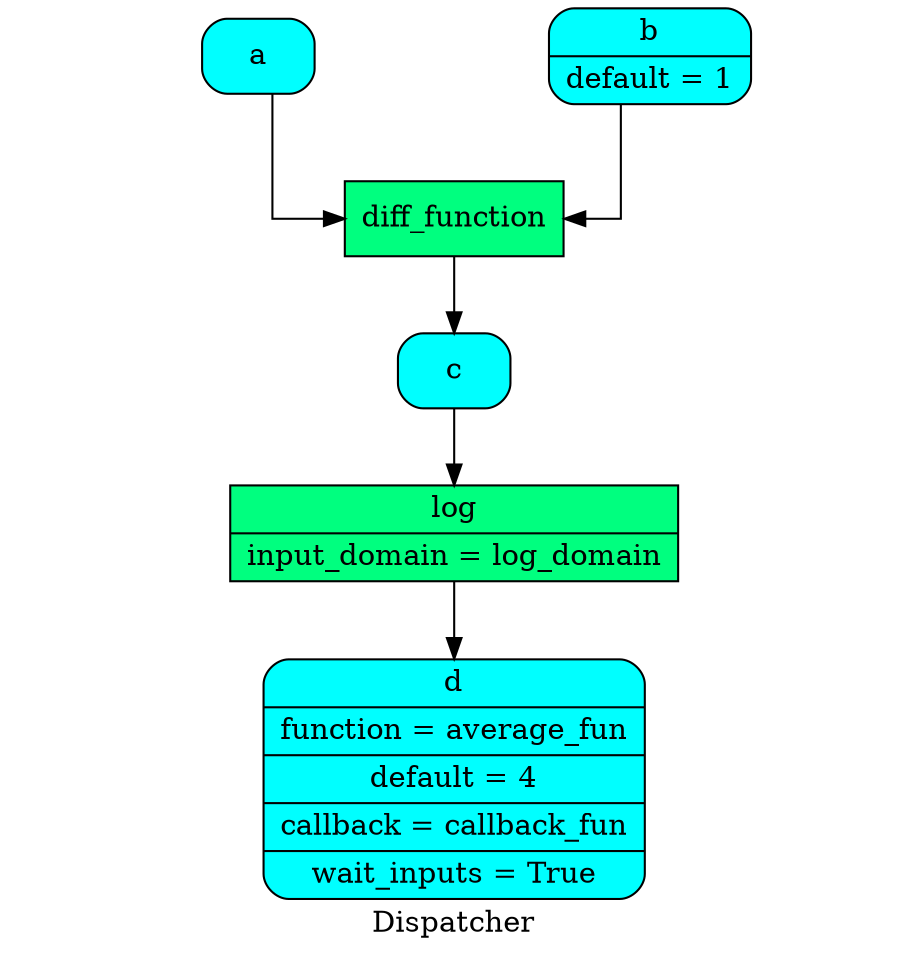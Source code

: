 digraph Dispatcher {
	graph [ratio=1]
	node [style=filled]
	label = "Dispatcher"
	splines = ortho
		Dispatcher_483858525469303520 [label="{ a  }" fillcolor=cyan shape=Mrecord]
		"Dispatcher_-8910526491154162589" [label="{ diff_function  }" fillcolor=springgreen shape=record]
		"Dispatcher_-7216187140594408253" [label="{ log | input_domain = log_domain }" fillcolor=springgreen shape=record]
		"Dispatcher_-8490501165579404505" [label="{ b | default = 1 }" fillcolor=cyan shape=Mrecord]
		Dispatcher_2483061293966101162 [label="{ c  }" fillcolor=cyan shape=Mrecord]
		"Dispatcher_-4481680193965843537" [label="{ d | function = average_fun | default = 4 | callback = callback_fun | wait_inputs = True }" fillcolor=cyan shape=Mrecord]
			Dispatcher_483858525469303520 -> "Dispatcher_-8910526491154162589"
			"Dispatcher_-8910526491154162589" -> Dispatcher_2483061293966101162
			"Dispatcher_-7216187140594408253" -> "Dispatcher_-4481680193965843537"
			"Dispatcher_-8490501165579404505" -> "Dispatcher_-8910526491154162589"
			Dispatcher_2483061293966101162 -> "Dispatcher_-7216187140594408253"
}